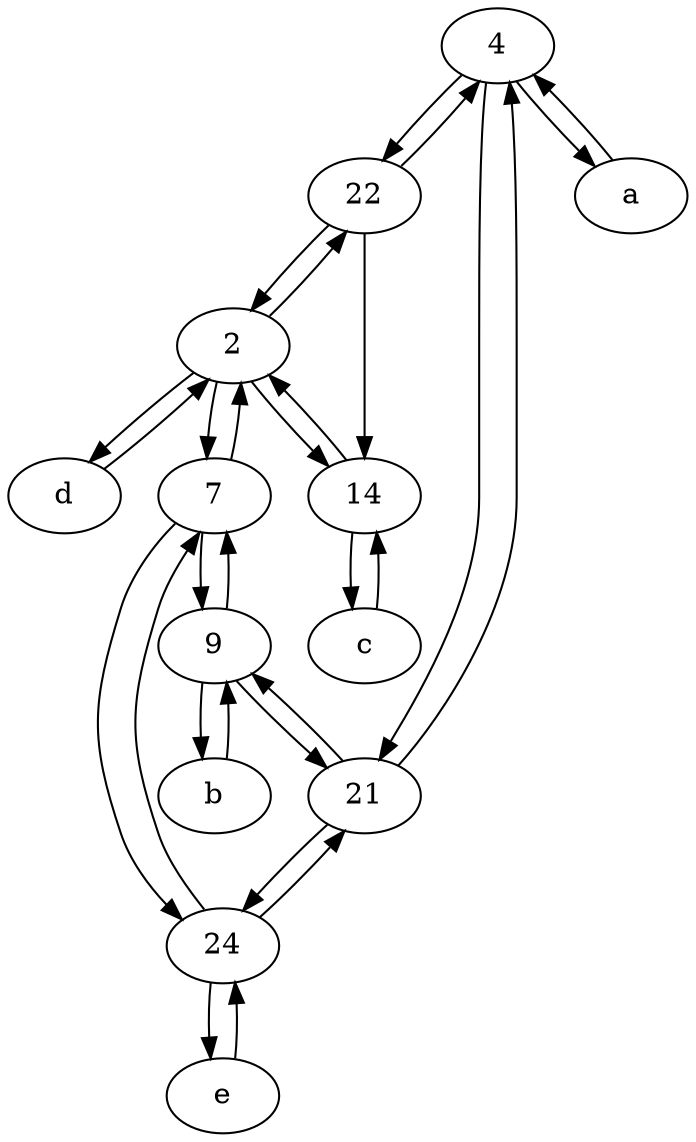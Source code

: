 digraph  {
	4;
	22;
	14;
	7;
	9;
	c [pos="20,10!"];
	e [pos="30,50!"];
	d [pos="20,30!"];
	2;
	b [pos="50,20!"];
	21;
	a [pos="40,10!"];
	24;
	b -> 9;
	24 -> e;
	9 -> 7;
	22 -> 2;
	4 -> a;
	21 -> 4;
	c -> 14;
	9 -> 21;
	2 -> 7;
	7 -> 24;
	24 -> 21;
	4 -> 21;
	7 -> 9;
	a -> 4;
	d -> 2;
	21 -> 24;
	7 -> 2;
	2 -> d;
	22 -> 4;
	24 -> 7;
	14 -> c;
	2 -> 14;
	21 -> 9;
	4 -> 22;
	2 -> 22;
	e -> 24;
	14 -> 2;
	22 -> 14;
	9 -> b;

	}